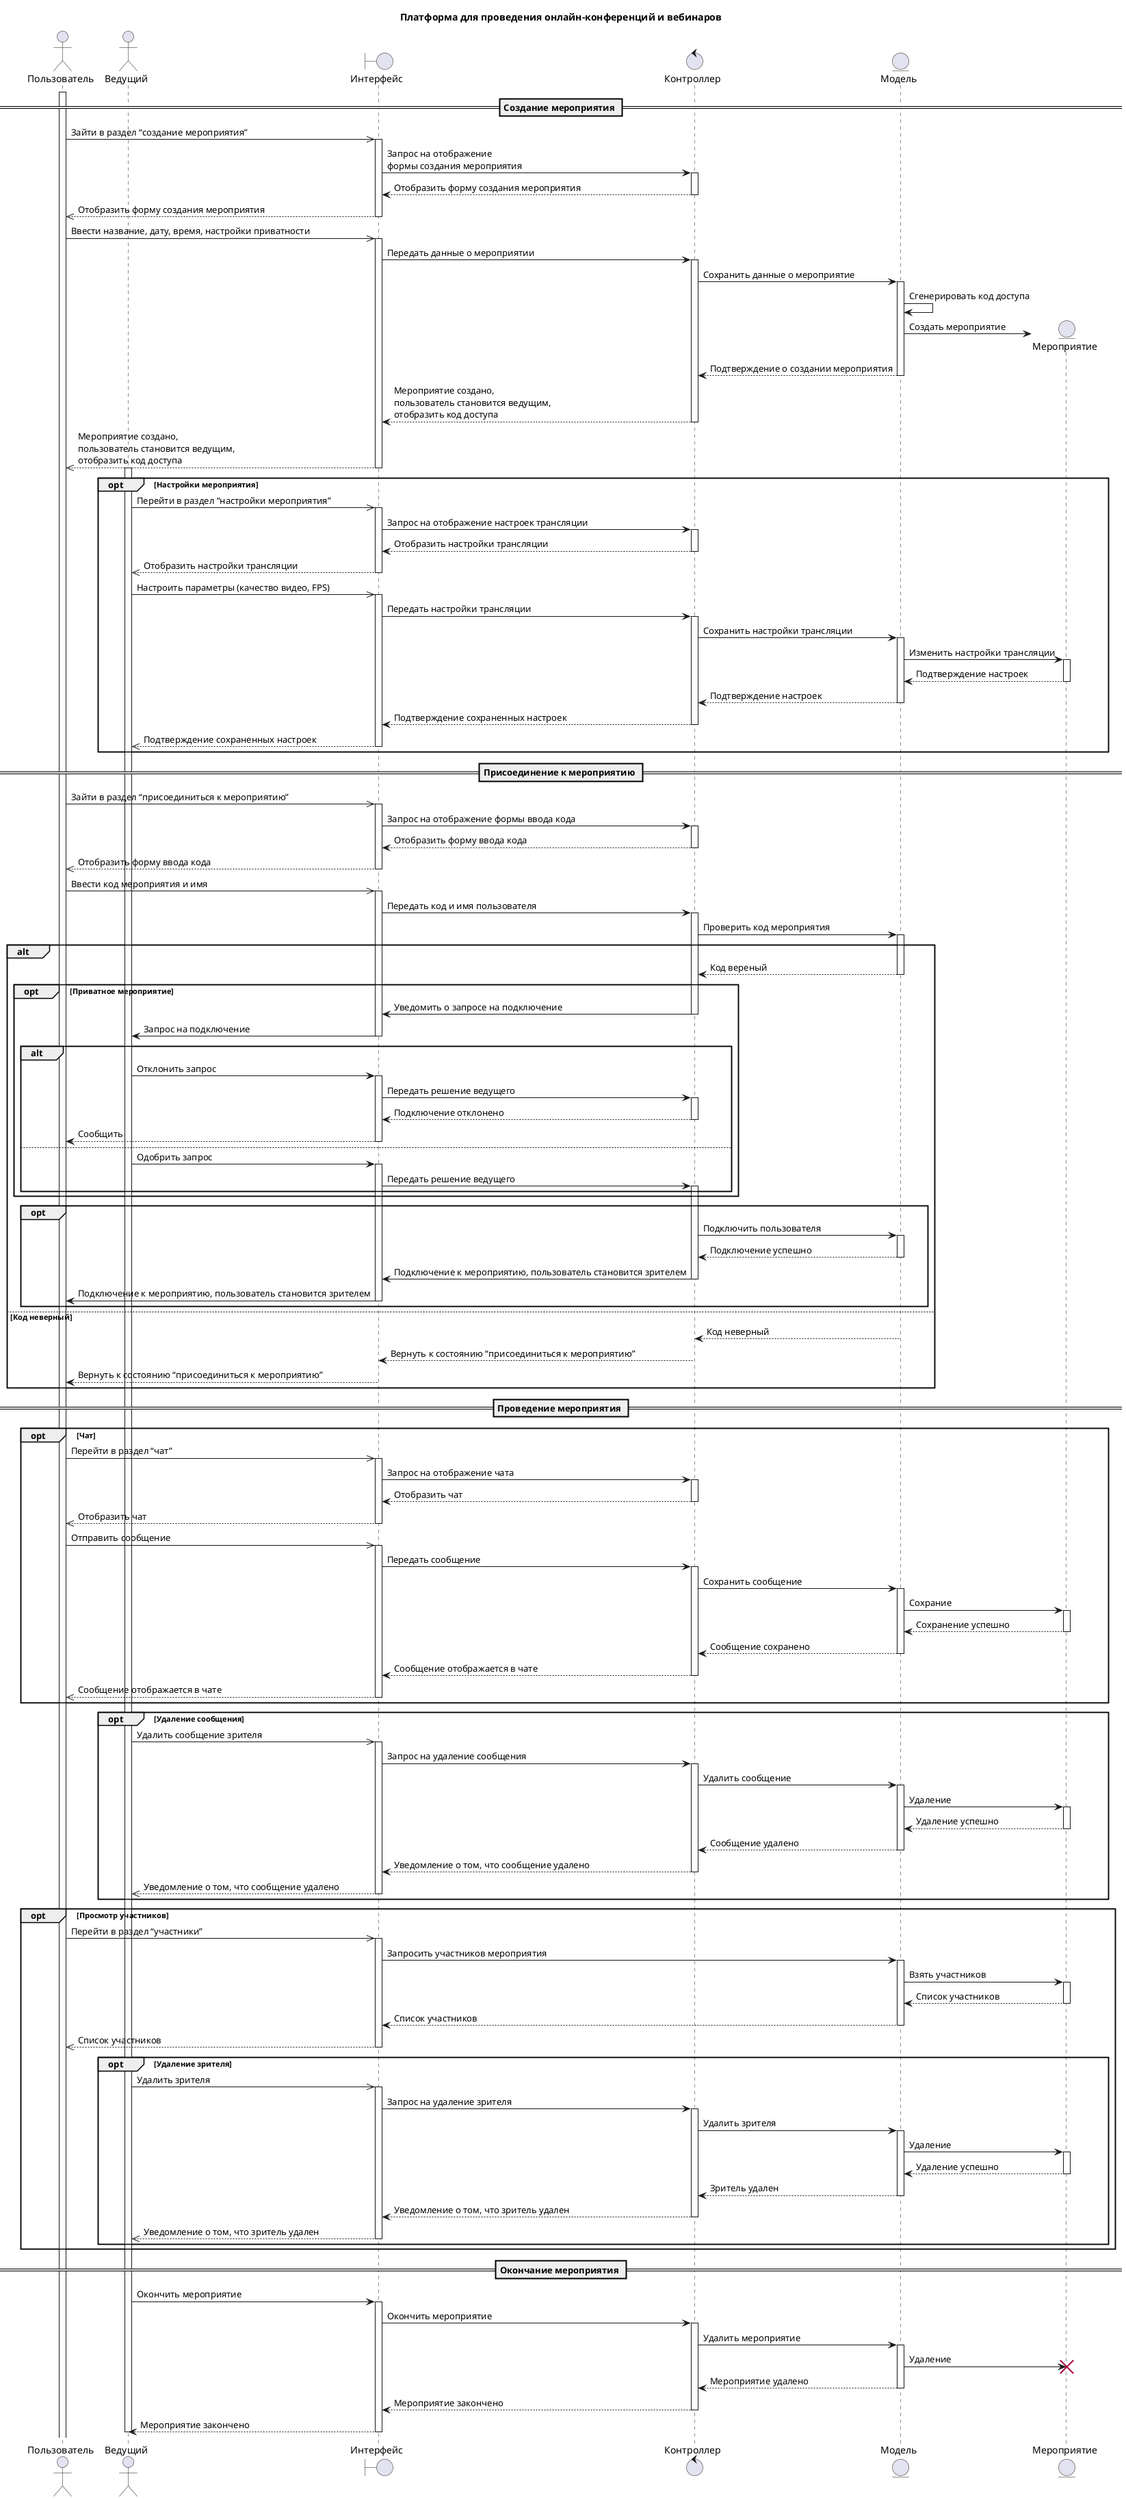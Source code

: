 @startuml
title Платформа для проведения онлайн-конференций и вебинаров

actor Пользователь as user
actor Ведущий as host
boundary Интерфейс as interface
control Контроллер as controller
entity Модель as model
entity Мероприятие as event

activate user
== Создание мероприятия ==

user ->> interface ++: Зайти в раздел “создание мероприятия”
interface -> controller ++: Запрос на отображение\nформы создания мероприятия
return Отобразить форму создания мероприятия
return Отобразить форму создания мероприятия

user ->> interface ++: Ввести название, дату, время, настройки приватности
interface -> controller ++: Передать данные о мероприятии
controller -> model ++: Сохранить данные о мероприятие
model -> model: Сгенерировать код доступа
model -> event **: Создать мероприятие
return Подтверждение о создании мероприятия
return Мероприятие создано,\nпользователь становится ведущим,\nотобразить код доступа
return Мероприятие создано,\nпользователь становится ведущим,\nотобразить код доступа

activate host
opt Настройки мероприятия
    host ->> interface ++: Перейти в раздел “настройки мероприятия”
    interface -> controller ++: Запрос на отображение настроек трансляции
    return Отобразить настройки трансляции
    return Отобразить настройки трансляции

    host ->> interface ++: Настроить параметры (качество видео, FPS)
    interface -> controller ++: Передать настройки трансляции
    controller -> model ++: Сохранить настройки трансляции
    model -> event ++: Изменить настройки трансляции
    return Подтверждение настроек
    return Подтверждение настроек
    return Подтверждение сохраненных настроек
    return Подтверждение сохраненных настроек
end

== Присоединение к мероприятию ==
user ->> interface ++: Зайти в раздел “присоединиться к мероприятию”
interface -> controller ++: Запрос на отображение формы ввода кода
return Отобразить форму ввода кода
return Отобразить форму ввода кода

user ->> interface ++: Ввести код мероприятия и имя
interface -> controller ++: Передать код и имя пользователя
controller -> model ++: Проверить код мероприятия
alt 
    return Код вереный
    opt Приватное мероприятие
        controller -> interface --: Уведомить о запросе на подключение
        interface -> host --: Запрос на подключение
        alt
            host -> interface ++: Отклонить запрос
            interface -> controller ++: Передать решение ведущего
            return Подключение отклонено
            interface --> user --: Сообщить
        else
            host -> interface ++: Одобрить запрос
            interface -> controller ++: Передать решение ведущего
        end
    end
    opt
        controller -> model ++: Подключить пользователя
        return Подключение успешно
        controller -> interface --: Подключение к мероприятию, пользователь становится зрителем
        interface -> user --: Подключение к мероприятию, пользователь становится зрителем
    end
else Код неверный
    activate model
    model --> controller -- : Код неверный
    controller --> interface -- : Вернуть к состоянию “присоединиться к мероприятию”
    interface --> user -- : Вернуть к состоянию “присоединиться к мероприятию”
end

== Проведение мероприятия ==

opt Чат
    user ->> interface ++: Перейти в раздел “чат”
    interface -> controller ++ : Запрос на отображение чата
    return Отобразить чат
    return Отобразить чат

    user ->> interface ++: Отправить сообщение
    interface -> controller ++: Передать сообщение
    controller -> model ++: Сохранить сообщение
    model -> event ++: Сохрание
    return Сохранение успешно
    return Сообщение сохранено
    return Сообщение отображается в чате
    return Сообщение отображается в чате
end

opt Удаление сообщения
    host ->> interface ++: Удалить сообщение зрителя
    interface -> controller ++: Запрос на удаление сообщения
    controller -> model ++: Удалить сообщение
    model -> event ++: Удаление
    return Удаление успешно
    return Сообщение удалено
    return Уведомление о том, что сообщение удалено
    return Уведомление о том, что сообщение удалено
end

opt Просмотр участников
    user ->> interface ++: Перейти в раздел “участники”
    interface -> model ++: Запросить участников мероприятия
    model -> event ++: Взять участников
    return Список участников
    return Список участников
    return Список участников
    opt Удаление зрителя
        host ->> interface ++: Удалить зрителя
        interface -> controller ++: Запрос на удаление зрителя
        controller -> model ++: Удалить зрителя
        model -> event ++: Удаление
   	return Удаление успешно
        return Зритель удален
        return Уведомление о том, что зритель удален
        return Уведомление о том, что зритель удален
    end
end

== Окончание мероприятия ==
    host -> interface ++: Окончить мероприятие
    interface -> controller ++: Окончить мероприятие
    controller -> model ++: Удалить мероприятие
    model -> event !!: Удаление
    return Мероприятие удалено
    return Мероприятие закончено
    return Мероприятие закончено

deactivate interface
deactivate host
@enduml

